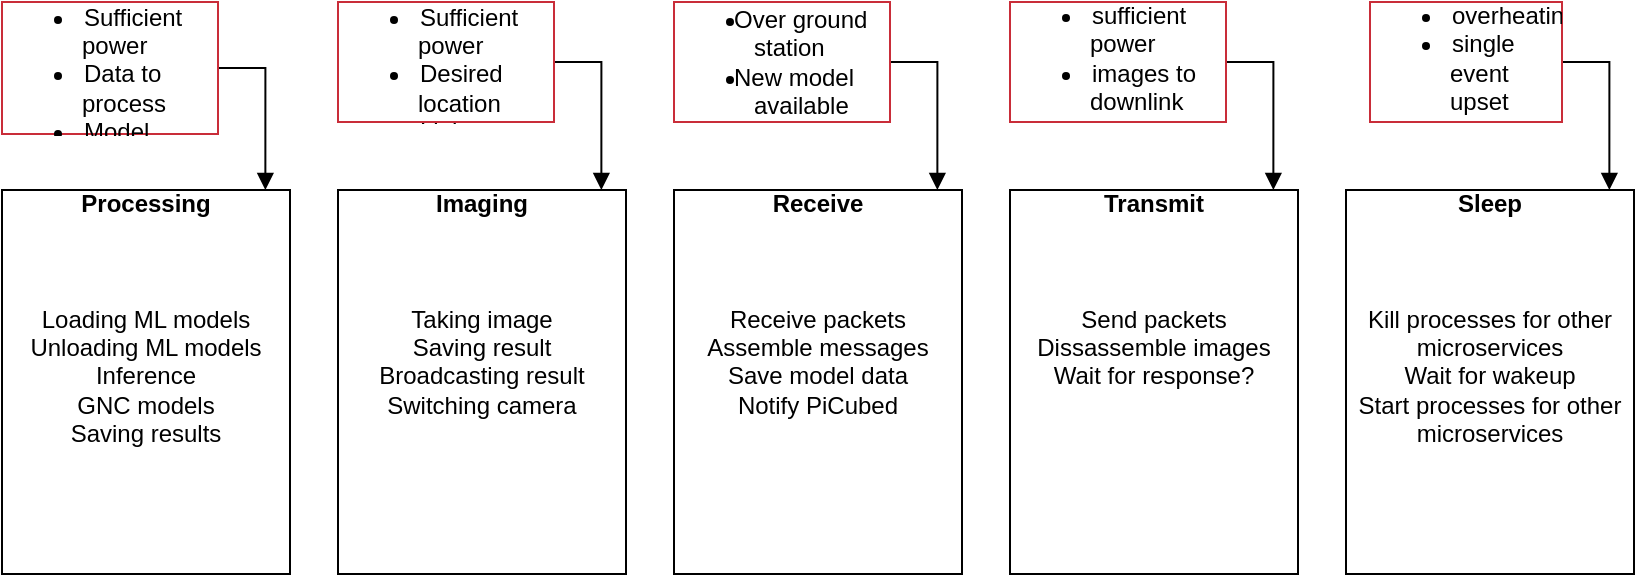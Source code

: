 <mxfile version="13.6.2" type="device" pages="2"><diagram id="Wf7QOhmrEVXD_Cot7oYE" name="RPi State Diagram"><mxGraphModel dx="5530" dy="5015" grid="1" gridSize="10" guides="1" tooltips="1" connect="1" arrows="1" fold="1" page="1" pageScale="1" pageWidth="1100" pageHeight="850" math="0" shadow="0"><root><mxCell id="_pkLKjGQN0xkNWyDFfTn-0"/><mxCell id="_pkLKjGQN0xkNWyDFfTn-1" parent="_pkLKjGQN0xkNWyDFfTn-0"/><UserObject label="&lt;span style=&quot;color:#000000;font-weight: bold;text-align: center;&quot;&gt;Sleep&#10;&#10;&#10;&#10;&lt;/span&gt;&lt;span style=&quot;color:#000000;text-align: center;&quot;&gt;Kill processes for other microservices&#10;Wait for wakeup&#10;Start processes for other microservices&lt;/span&gt;" lucidchartObjectId="h2PbNwmGHLJW" id="_pkLKjGQN0xkNWyDFfTn-2"><mxCell style="html=1;whiteSpace=wrap;;overflow=width;html=1;spacing=3;verticalAlign=top;strokeOpacity=100;fillOpacity=0;fillColor=#ffffff;" vertex="1" zOrder="97" parent="_pkLKjGQN0xkNWyDFfTn-1"><mxGeometry x="822" y="374" width="144" height="192" as="geometry"/></mxCell></UserObject><UserObject label="&lt;span style=&quot;color:#000000;font-weight: bold;text-align: center;&quot;&gt;Processing&#10;&#10;&#10;&#10;&lt;/span&gt;&lt;span style=&quot;color:#000000;text-align: center;&quot;&gt;Loading ML models&#10;Unloading ML models&#10;Inference&#10;GNC models&#10;Saving results&lt;/span&gt;" lucidchartObjectId="43PbNVOoBSbI" id="_pkLKjGQN0xkNWyDFfTn-3"><mxCell style="html=1;whiteSpace=wrap;;overflow=width;html=1;spacing=3;verticalAlign=top;strokeOpacity=100;fillOpacity=0;fillColor=#ffffff;" vertex="1" zOrder="98" parent="_pkLKjGQN0xkNWyDFfTn-1"><mxGeometry x="150" y="374" width="144" height="192" as="geometry"/></mxCell></UserObject><UserObject label="&lt;span style=&quot;color:#000000;font-weight: bold;text-align: center;&quot;&gt;Transmit&#10;&#10;&#10;&#10;&lt;/span&gt;&lt;span style=&quot;color:#000000;text-align: center;&quot;&gt;Send packets&#10;Dissassemble images&#10;Wait for response?&lt;/span&gt;" lucidchartObjectId="C3PbKFeTWo-J" id="_pkLKjGQN0xkNWyDFfTn-4"><mxCell style="html=1;whiteSpace=wrap;;overflow=width;html=1;spacing=3;verticalAlign=top;strokeOpacity=100;fillOpacity=0;fillColor=#ffffff;" vertex="1" zOrder="99" parent="_pkLKjGQN0xkNWyDFfTn-1"><mxGeometry x="654" y="374" width="144" height="192" as="geometry"/></mxCell></UserObject><UserObject label="&lt;span style=&quot;color:#000000;font-weight: bold;text-align: center;&quot;&gt;Imaging&#10;&#10;&#10;&#10;&lt;/span&gt;&lt;span style=&quot;color:#000000;text-align: center;&quot;&gt;Taking image&#10;Saving result&#10;Broadcasting result&#10;Switching camera&lt;/span&gt;" lucidchartObjectId="f4PbpIRIKzWs" id="_pkLKjGQN0xkNWyDFfTn-5"><mxCell style="html=1;whiteSpace=wrap;;overflow=width;html=1;spacing=3;verticalAlign=top;strokeOpacity=100;fillOpacity=0;fillColor=#ffffff;" vertex="1" zOrder="100" parent="_pkLKjGQN0xkNWyDFfTn-1"><mxGeometry x="318" y="374" width="144" height="192" as="geometry"/></mxCell></UserObject><UserObject label="&lt;span style=&quot;color:#000000;font-weight: bold;text-align: center;&quot;&gt;Receive&#10;&#10;&#10;&#10;&lt;/span&gt;&lt;span style=&quot;color:#000000;text-align: center;&quot;&gt;Receive packets&#10;Assemble messages&#10;Save model data&#10;Notify PiCubed&lt;/span&gt;" lucidchartObjectId="d-Pb1z23cUEw" id="_pkLKjGQN0xkNWyDFfTn-6"><mxCell style="html=1;whiteSpace=wrap;;overflow=width;html=1;spacing=3;verticalAlign=top;strokeOpacity=100;fillOpacity=0;fillColor=#ffffff;" vertex="1" zOrder="103" parent="_pkLKjGQN0xkNWyDFfTn-1"><mxGeometry x="486" y="374" width="144" height="192" as="geometry"/></mxCell></UserObject><UserObject label="" lucidchartObjectId="d_Pboqe-xuYG" id="_pkLKjGQN0xkNWyDFfTn-7"><mxCell style="html=1;jettySize=18;overflow=width;html=1;strokeOpacity=100;rounded=1;arcSize=0;edgeStyle=orthogonalEdgeStyle;startArrow=none;;endArrow=block;endFill=1;;exitX=1.006;exitY=0.5;exitPerimeter=1;entryX=0.917;entryY=-0.003;entryPerimeter=1;" edge="1" parent="_pkLKjGQN0xkNWyDFfTn-1" source="_pkLKjGQN0xkNWyDFfTn-12" target="_pkLKjGQN0xkNWyDFfTn-3"><mxGeometry width="100" height="100" relative="1" as="geometry"><Array as="points"/></mxGeometry></mxCell></UserObject><UserObject label="" lucidchartObjectId="h_Pb86fBclC~" id="_pkLKjGQN0xkNWyDFfTn-8"><mxCell style="html=1;jettySize=18;overflow=width;html=1;strokeOpacity=100;rounded=1;arcSize=0;edgeStyle=orthogonalEdgeStyle;startArrow=none;;endArrow=block;endFill=1;;exitX=1.006;exitY=0.5;exitPerimeter=1;entryX=0.917;entryY=-0.003;entryPerimeter=1;" edge="1" parent="_pkLKjGQN0xkNWyDFfTn-1" source="_pkLKjGQN0xkNWyDFfTn-14" target="_pkLKjGQN0xkNWyDFfTn-5"><mxGeometry width="100" height="100" relative="1" as="geometry"><Array as="points"/></mxGeometry></mxCell></UserObject><UserObject label="" lucidchartObjectId="h_Pb0WZUS9I9" id="_pkLKjGQN0xkNWyDFfTn-9"><mxCell style="html=1;jettySize=18;overflow=width;html=1;strokeOpacity=100;rounded=1;arcSize=0;edgeStyle=orthogonalEdgeStyle;startArrow=none;;endArrow=block;endFill=1;;exitX=1.006;exitY=0.5;exitPerimeter=1;entryX=0.917;entryY=-0.003;entryPerimeter=1;" edge="1" parent="_pkLKjGQN0xkNWyDFfTn-1" source="_pkLKjGQN0xkNWyDFfTn-15" target="_pkLKjGQN0xkNWyDFfTn-6"><mxGeometry width="100" height="100" relative="1" as="geometry"><Array as="points"/></mxGeometry></mxCell></UserObject><UserObject label="" lucidchartObjectId="i_PbTrWrfHu6" id="_pkLKjGQN0xkNWyDFfTn-10"><mxCell style="html=1;jettySize=18;overflow=width;html=1;strokeOpacity=100;rounded=1;arcSize=0;edgeStyle=orthogonalEdgeStyle;startArrow=none;;endArrow=block;endFill=1;;exitX=1.006;exitY=0.5;exitPerimeter=1;entryX=0.917;entryY=-0.003;entryPerimeter=1;" edge="1" parent="_pkLKjGQN0xkNWyDFfTn-1" source="_pkLKjGQN0xkNWyDFfTn-16" target="_pkLKjGQN0xkNWyDFfTn-4"><mxGeometry width="100" height="100" relative="1" as="geometry"><Array as="points"/></mxGeometry></mxCell></UserObject><UserObject label="" lucidchartObjectId="j_PbU3f2_rEH" id="_pkLKjGQN0xkNWyDFfTn-11"><mxCell style="html=1;jettySize=18;overflow=width;html=1;strokeOpacity=100;rounded=1;arcSize=0;edgeStyle=orthogonalEdgeStyle;startArrow=none;;endArrow=block;endFill=1;;exitX=1.006;exitY=0.5;exitPerimeter=1;entryX=0.917;entryY=-0.003;entryPerimeter=1;" edge="1" parent="_pkLKjGQN0xkNWyDFfTn-1" source="_pkLKjGQN0xkNWyDFfTn-13" target="_pkLKjGQN0xkNWyDFfTn-2"><mxGeometry width="100" height="100" relative="1" as="geometry"><Array as="points"/></mxGeometry></mxCell></UserObject><UserObject label="&lt;ul style=&quot;margin: 0px; text-align:left; list-style-type:disc&quot;&gt;&lt;li&gt;&lt;span style=&quot;color:#000000;margin-left: 1px;&quot;&gt;Sufficient power&#10;&lt;/span&gt;&lt;/li&gt;&lt;li&gt;&lt;span style=&quot;color:#000000;margin-left: 1px;&quot;&gt;Data to process&#10;&lt;/span&gt;&lt;/li&gt;&lt;li&gt;&lt;span style=&quot;color:#000000;margin-left: 1px;&quot;&gt;Model available&#10;&lt;/span&gt;&lt;/li&gt;&lt;li&gt;&lt;span style=&quot;color:#000000;margin-left: 1px;&quot;&gt;No overheating&lt;/span&gt;&lt;/li&gt;&lt;/ul&gt;" lucidchartObjectId="p.Pbp2RfVw1M" id="_pkLKjGQN0xkNWyDFfTn-12"><mxCell style="html=1;whiteSpace=wrap;;overflow=width;html=1;spacing=3;verticalAlign=middle;strokeColor=#c92d39;strokeOpacity=100;fillOpacity=0;fillColor=#ffffff;" vertex="1" zOrder="109" parent="_pkLKjGQN0xkNWyDFfTn-1"><mxGeometry x="150" y="280" width="108" height="66" as="geometry"/></mxCell></UserObject><UserObject label="&lt;ul style=&quot;margin: 0px; text-align:left; list-style-type:disc&quot;&gt;&lt;li&gt;&lt;span style=&quot;color:#000000;margin-left: 1px;&quot;&gt;overheating&#10;&lt;/span&gt;&lt;/li&gt;&lt;li&gt;&lt;span style=&quot;color:#000000;margin-left: 1px;&quot;&gt;single event upset&#10;&lt;/span&gt;&lt;/li&gt;&lt;li&gt;&lt;span style=&quot;color:#000000;margin-left: 1px;&quot;&gt;lack of power&lt;/span&gt;&lt;/li&gt;&lt;/ul&gt;" lucidchartObjectId="7_Pbr4If6O5i" id="_pkLKjGQN0xkNWyDFfTn-13"><mxCell style="html=1;whiteSpace=wrap;;overflow=width;html=1;spacing=3;verticalAlign=top;strokeColor=#c92d39;strokeOpacity=100;fillOpacity=0;fillColor=#ffffff;" vertex="1" zOrder="110" parent="_pkLKjGQN0xkNWyDFfTn-1"><mxGeometry x="834" y="280" width="96" height="60" as="geometry"/></mxCell></UserObject><UserObject label="&lt;ul style=&quot;margin: 0px; text-align:left; list-style-type:disc&quot;&gt;&lt;li&gt;&lt;span style=&quot;color:#000000;margin-left: 1px;&quot;&gt;Sufficient power&#10;&lt;/span&gt;&lt;/li&gt;&lt;li&gt;&lt;span style=&quot;color:#000000;margin-left: 1px;&quot;&gt;Desired location&#10;&lt;/span&gt;&lt;/li&gt;&lt;li&gt;&lt;span style=&quot;color:#000000;margin-left: 1px;&quot;&gt;Light&#10;&lt;/span&gt;&lt;/li&gt;&lt;li&gt;&lt;span style=&quot;color:#000000;margin-left: 1px;&quot;&gt;DIsk space&lt;/span&gt;&lt;/li&gt;&lt;/ul&gt;" lucidchartObjectId="V.Pbbr.Fj3nA" id="_pkLKjGQN0xkNWyDFfTn-14"><mxCell style="html=1;whiteSpace=wrap;;overflow=width;html=1;spacing=3;verticalAlign=middle;strokeColor=#c92d39;strokeOpacity=100;fillOpacity=0;fillColor=#ffffff;" vertex="1" zOrder="111" parent="_pkLKjGQN0xkNWyDFfTn-1"><mxGeometry x="318" y="280" width="108" height="60" as="geometry"/></mxCell></UserObject><UserObject label="&lt;ul style=&quot;margin: 0px; text-align:left; list-style-type:disc&quot;&gt;&lt;li&gt;&lt;span style=&quot;color:#000000;margin-left: -10px;&quot;&gt;Over ground station&#10;&lt;/span&gt;&lt;/li&gt;&lt;li&gt;&lt;span style=&quot;color:#000000;margin-left: -10px;&quot;&gt;New model available&lt;/span&gt;&lt;/li&gt;&lt;/ul&gt;" lucidchartObjectId="7.PbtEohigX0" id="_pkLKjGQN0xkNWyDFfTn-15"><mxCell style="html=1;whiteSpace=wrap;;overflow=width;html=1;spacing=3;verticalAlign=middle;strokeColor=#c92d39;strokeOpacity=100;fillOpacity=0;fillColor=#ffffff;" vertex="1" zOrder="112" parent="_pkLKjGQN0xkNWyDFfTn-1"><mxGeometry x="486" y="280" width="108" height="60" as="geometry"/></mxCell></UserObject><UserObject label="&lt;ul style=&quot;margin: 0px; text-align:left; list-style-type:disc&quot;&gt;&lt;li&gt;&lt;span style=&quot;color:#000000;margin-left: 1px;&quot;&gt;sufficient power&#10;&lt;/span&gt;&lt;/li&gt;&lt;li&gt;&lt;span style=&quot;color:#000000;margin-left: 1px;&quot;&gt;images to downlink&#10;&lt;/span&gt;&lt;/li&gt;&lt;li&gt;&lt;span style=&quot;color:#000000;margin-left: 1px;&quot;&gt;no overheating&lt;/span&gt;&lt;/li&gt;&lt;/ul&gt;" lucidchartObjectId="..Pb3q.v~C0e" id="_pkLKjGQN0xkNWyDFfTn-16"><mxCell style="html=1;whiteSpace=wrap;;overflow=width;html=1;spacing=3;verticalAlign=top;strokeColor=#c92d39;strokeOpacity=100;fillOpacity=0;fillColor=#ffffff;" vertex="1" zOrder="113" parent="_pkLKjGQN0xkNWyDFfTn-1"><mxGeometry x="654" y="280" width="108" height="60" as="geometry"/></mxCell></UserObject></root></mxGraphModel></diagram><diagram id="bfl-kpP7ucBOd0_NLaMP" name="PyCubed State Diagram"><mxGraphModel dx="1346" dy="1003" grid="1" gridSize="10" guides="1" tooltips="1" connect="1" arrows="1" fold="1" page="1" pageScale="1" pageWidth="1100" pageHeight="850" math="0" shadow="0"><root><mxCell id="0"/><mxCell id="1" parent="0"/><mxCell id="rarbapaWKc4GGRzB9wxK-1" parent="0"/><UserObject label="De-tumbling" lucidchartObjectId="dhya5eu8bQdt" id="rarbapaWKc4GGRzB9wxK-2"><mxCell style="html=1;whiteSpace=wrap;;whiteSpace=wrap;fontSize=11;fontColor=#000000;fontStyle=1;spacing=3;strokeColor=#b2b2b2;strokeOpacity=100;fillOpacity=100;fillColor=#ffbbb1;" parent="rarbapaWKc4GGRzB9wxK-1" vertex="1" zOrder="12"><mxGeometry x="478" y="209" width="144" height="96" as="geometry"/></mxCell></UserObject><UserObject label="Antenna, Solar Panel Deployment" lucidchartObjectId="qhyarFIRuqMv" id="rarbapaWKc4GGRzB9wxK-3"><mxCell style="html=1;whiteSpace=wrap;;whiteSpace=wrap;fontSize=11;fontColor=#000000;fontStyle=1;spacing=3;strokeColor=#b2b2b2;strokeOpacity=100;fillOpacity=100;fillColor=#f9d2de;" parent="rarbapaWKc4GGRzB9wxK-1" vertex="1" zOrder="13"><mxGeometry x="286" y="209" width="144" height="96" as="geometry"/></mxCell></UserObject><UserObject label="&lt;span style=&quot;color:#000000;font-weight: bold;&quot;&gt;Idle&lt;/span&gt;&lt;span style=&quot;font-size:9px;color:#000000;&quot;&gt;&#10;Determine attitude&#10;Control attitude&#10;Check sensors&#10;Check power&#10;&#10;Send CW Beacon&#10;Send telemetry data&#10;Wait for commands&#10;&#10;&lt;/span&gt;" lucidchartObjectId="OiyaD6iRySr4" id="rarbapaWKc4GGRzB9wxK-4"><mxCell style="html=1;whiteSpace=wrap;;whiteSpace=wrap;overflow=width;spacing=3;strokeColor=#b2b2b2;strokeOpacity=100;fillOpacity=100;fillColor=#b2d6ef;" parent="rarbapaWKc4GGRzB9wxK-1" vertex="1" zOrder="16"><mxGeometry x="94" y="360" width="144" height="131" as="geometry"/></mxCell></UserObject><UserObject label="Low Power" lucidchartObjectId="1iyaKtMDWfaa" id="rarbapaWKc4GGRzB9wxK-5"><mxCell style="html=1;whiteSpace=wrap;;whiteSpace=wrap;fontSize=11;fontColor=#000000;fontStyle=1;spacing=3;strokeColor=#b2b2b2;strokeOpacity=100;fillOpacity=100;fillColor=#c1e4f7;" parent="rarbapaWKc4GGRzB9wxK-1" vertex="1" zOrder="17"><mxGeometry x="286" y="545" width="144" height="96" as="geometry"/></mxCell></UserObject><UserObject label="&lt;span style=&quot;color:#000000;font-weight: bold;&quot;&gt;Payload&#10;&lt;/span&gt;&lt;span style=&quot;font-size:9px;color:#000000;&quot;&gt;Determine attitude&#10;Control attitude&#10;Check sensors&#10;Check power&#10;&#10;Receive RaspPi Messages&#10;Send RaspPi Messages&#10;&#10;Send CW Beacon&#10;Send telemetry data&#10;Wait for commands&#10;&#10;&lt;/span&gt;" lucidchartObjectId="Biyajp4HgSR0" id="rarbapaWKc4GGRzB9wxK-6"><mxCell style="html=1;whiteSpace=wrap;;whiteSpace=wrap;overflow=width;spacing=3;strokeColor=#b2b2b2;strokeOpacity=100;fillOpacity=100;fillColor=#ffdba9;" parent="rarbapaWKc4GGRzB9wxK-1" vertex="1" zOrder="18"><mxGeometry x="586" y="343" width="144" height="165" as="geometry"/></mxCell></UserObject><UserObject label="&lt;span style=&quot;color:#000000;font-weight: bold;&quot;&gt;Active Recharge&#10;&lt;/span&gt;&lt;span style=&quot;font-size:9px;color:#000000;&quot;&gt;Read sensors&#10;Determine attitude&#10;Control attitude&#10;Send beacon&lt;/span&gt;" lucidchartObjectId="SiyaWqtNoQ~K" id="rarbapaWKc4GGRzB9wxK-7"><mxCell style="html=1;whiteSpace=wrap;;whiteSpace=wrap;overflow=width;spacing=3;strokeColor=#b2b2b2;strokeOpacity=100;fillOpacity=100;fillColor=#c7e8ac;" parent="rarbapaWKc4GGRzB9wxK-1" vertex="1" zOrder="20"><mxGeometry x="478" y="545" width="144" height="96" as="geometry"/></mxCell></UserObject><UserObject label="" lucidchartObjectId="rlyaalcnAqiI" id="rarbapaWKc4GGRzB9wxK-8"><mxCell style="html=1;jettySize=18;whiteSpace=wrap;fontSize=11;strokeOpacity=100;rounded=1;arcSize=0;edgeStyle=orthogonalEdgeStyle;startArrow=none;;endArrow=block;endFill=1;;exitX=1.004;exitY=0.658;exitPerimeter=1;entryX=-0.004;entryY=0.658;entryPerimeter=1;" parent="rarbapaWKc4GGRzB9wxK-1" source="rarbapaWKc4GGRzB9wxK-5" target="rarbapaWKc4GGRzB9wxK-7" edge="1"><mxGeometry width="100" height="100" relative="1" as="geometry"><Array as="points"/></mxGeometry></mxCell></UserObject><UserObject label="&lt;ol style=&quot;margin: 0px ; list-style-type: decimal&quot;&gt;&lt;li style=&quot;text-align: left&quot;&gt;&lt;span style=&quot;font-size: 1px ; color: #000000 ; font-weight: bold&quot;&gt;&lt;/span&gt;&lt;span style=&quot;font-size: 4px ; color: #000000 ; font-weight: bold&quot;&gt;&lt;/span&gt;&lt;span style=&quot;font-size: 5px ; color: #000000 ; font-weight: bold&quot;&gt;&lt;/span&gt;&lt;span style=&quot;font-size: 23px ; color: #000000 ; font-weight: bold&quot;&gt;Legend&lt;/span&gt;&lt;/li&gt;&lt;li style=&quot;text-align: left&quot;&gt;&lt;span style=&quot;font-size: 15px ; color: #000000 ; font-weight: bold&quot;&gt;&lt;/span&gt;&lt;span style=&quot;font-size: 15px ; color: #000000&quot;&gt;Extremely Low Battery&lt;/span&gt;&lt;/li&gt;&lt;li style=&quot;text-align: left&quot;&gt;&lt;span style=&quot;font-size: 15px ; color: #000000&quot;&gt;Low Battery&lt;/span&gt;&lt;/li&gt;&lt;li style=&quot;text-align: left&quot;&gt;&lt;span style=&quot;font-size: 15px ; color: #000000&quot;&gt;Excessive rotation&lt;/span&gt;&lt;/li&gt;&lt;li style=&quot;text-align: left&quot;&gt;&lt;span style=&quot;font-size: 15px ; color: #000000&quot;&gt;High recharge potential&lt;/span&gt;&lt;/li&gt;&lt;li style=&quot;text-align: left&quot;&gt;&lt;span style=&quot;font-size: 15px ; color: #000000&quot;&gt;Payload task&lt;/span&gt;&lt;/li&gt;&lt;li style=&quot;text-align: left&quot;&gt;&lt;span style=&quot;font-size: 15px ; color: #000000&quot;&gt;Battery full&lt;/span&gt;&lt;/li&gt;&lt;li style=&quot;text-align: left&quot;&gt;&lt;span style=&quot;font-size: 15px ; color: #000000&quot;&gt;Attitude under control&lt;/span&gt;&lt;/li&gt;&lt;li style=&quot;text-align: left&quot;&gt;&lt;span style=&quot;font-size: 15px ; color: #000000&quot;&gt;Payload success/failure&lt;/span&gt;&lt;/li&gt;&lt;li style=&quot;text-align: left&quot;&gt;&lt;span style=&quot;font-size: 15px ; color: #000000&quot;&gt;Otherwise&lt;/span&gt;&lt;/li&gt;&lt;/ol&gt;" lucidchartObjectId="Qrya1QvqrEyd" id="rarbapaWKc4GGRzB9wxK-9"><mxCell style="html=1;whiteSpace=wrap;;whiteSpace=wrap;overflow=width;spacing=2;verticalAlign=top;strokeColor=#b2b2b2;strokeOpacity=100;fillOpacity=100;fillColor=#99d5ca;" parent="rarbapaWKc4GGRzB9wxK-1" vertex="1" zOrder="25"><mxGeometry x="766" y="305" width="240" height="240" as="geometry"/></mxCell></UserObject><UserObject label="" lucidchartObjectId="cYyaptyLY_h~" id="rarbapaWKc4GGRzB9wxK-10"><mxCell style="html=1;jettySize=18;whiteSpace=wrap;fontSize=11;strokeOpacity=100;rounded=1;arcSize=0;edgeStyle=orthogonalEdgeStyle;startArrow=none;;endArrow=block;endFill=1;;exitX=0.335;exitY=-0.005;exitPerimeter=1;entryX=0.5;entryY=-0.004;entryPerimeter=1;" parent="rarbapaWKc4GGRzB9wxK-1" source="rarbapaWKc4GGRzB9wxK-4" target="rarbapaWKc4GGRzB9wxK-6" edge="1"><mxGeometry width="100" height="100" relative="1" as="geometry"><Array as="points"><mxPoint x="142" y="137"/><mxPoint x="658" y="137"/></Array></mxGeometry></mxCell></UserObject><UserObject label="" lucidchartObjectId="MvyayLRi6Tw." id="rarbapaWKc4GGRzB9wxK-11"><mxCell style="html=1;jettySize=18;whiteSpace=wrap;fontSize=11;strokeOpacity=100;rounded=1;arcSize=0;edgeStyle=orthogonalEdgeStyle;startArrow=none;;endArrow=block;endFill=1;;exitX=0.5;exitY=1.004;exitPerimeter=1;entryX=0.34;entryY=1.005;entryPerimeter=1;" parent="rarbapaWKc4GGRzB9wxK-1" source="rarbapaWKc4GGRzB9wxK-6" target="rarbapaWKc4GGRzB9wxK-4" edge="1"><mxGeometry width="100" height="100" relative="1" as="geometry"><Array as="points"><mxPoint x="658" y="713"/><mxPoint x="143" y="713"/></Array></mxGeometry></mxCell></UserObject><UserObject label="" lucidchartObjectId="ixyal8R-h-Wk" id="rarbapaWKc4GGRzB9wxK-12"><mxCell style="html=1;jettySize=18;whiteSpace=wrap;fontSize=11;strokeOpacity=100;rounded=1;arcSize=0;edgeStyle=orthogonalEdgeStyle;startArrow=none;;endArrow=block;endFill=1;;exitX=0.665;exitY=-0.005;exitPerimeter=1;entryX=0.41;entryY=-0.006;entryPerimeter=1;" parent="rarbapaWKc4GGRzB9wxK-1" source="rarbapaWKc4GGRzB9wxK-4" target="rarbapaWKc4GGRzB9wxK-2" edge="1"><mxGeometry width="100" height="100" relative="1" as="geometry"><Array as="points"><mxPoint x="190" y="185"/><mxPoint x="537" y="185"/></Array></mxGeometry></mxCell></UserObject><UserObject label="" lucidchartObjectId="vxyaYXyHh_jd" id="rarbapaWKc4GGRzB9wxK-13"><mxCell style="html=1;jettySize=18;whiteSpace=wrap;fontSize=11;strokeOpacity=100;rounded=1;arcSize=0;edgeStyle=orthogonalEdgeStyle;startArrow=none;;endArrow=block;endFill=1;;exitX=0.586;exitY=-0.006;exitPerimeter=1;entryX=0.5;entryY=-0.005;entryPerimeter=1;" parent="rarbapaWKc4GGRzB9wxK-1" source="rarbapaWKc4GGRzB9wxK-2" target="rarbapaWKc4GGRzB9wxK-4" edge="1"><mxGeometry width="100" height="100" relative="1" as="geometry"><Array as="points"><mxPoint x="562" y="161"/><mxPoint x="166" y="161"/></Array></mxGeometry></mxCell></UserObject><UserObject label="" lucidchartObjectId="XxyaHqq1UOjZ" id="rarbapaWKc4GGRzB9wxK-14"><mxCell style="html=1;jettySize=18;whiteSpace=wrap;fontSize=11;strokeOpacity=100;rounded=1;arcSize=0;edgeStyle=orthogonalEdgeStyle;startArrow=none;;endArrow=block;endFill=1;;exitX=0.5;exitY=1.006;exitPerimeter=1;entryX=0.5;entryY=-0.006;entryPerimeter=1;" parent="rarbapaWKc4GGRzB9wxK-1" source="rarbapaWKc4GGRzB9wxK-3" target="rarbapaWKc4GGRzB9wxK-5" edge="1"><mxGeometry width="100" height="100" relative="1" as="geometry"><Array as="points"/></mxGeometry></mxCell></UserObject><UserObject label="" lucidchartObjectId=".yya0SU-mpl_" id="rarbapaWKc4GGRzB9wxK-15"><mxCell style="html=1;jettySize=18;whiteSpace=wrap;fontSize=11;strokeOpacity=100;rounded=1;arcSize=0;edgeStyle=orthogonalEdgeStyle;startArrow=none;;endArrow=block;endFill=1;;exitX=1.004;exitY=0.5;exitPerimeter=1;entryX=0.334;entryY=-0.006;entryPerimeter=1;" parent="rarbapaWKc4GGRzB9wxK-1" source="rarbapaWKc4GGRzB9wxK-4" target="rarbapaWKc4GGRzB9wxK-5" edge="1"><mxGeometry width="100" height="100" relative="1" as="geometry"><Array as="points"><mxPoint x="334" y="425"/></Array></mxGeometry></mxCell></UserObject><UserObject label="" lucidchartObjectId="vzya-LGdbfvc" id="rarbapaWKc4GGRzB9wxK-16"><mxCell style="html=1;jettySize=18;whiteSpace=wrap;fontSize=11;strokeOpacity=100;rounded=1;arcSize=0;edgeStyle=orthogonalEdgeStyle;startArrow=none;;endArrow=block;endFill=1;;exitX=0.418;exitY=1.006;exitPerimeter=1;entryX=0.67;entryY=1.005;entryPerimeter=1;" parent="rarbapaWKc4GGRzB9wxK-1" source="rarbapaWKc4GGRzB9wxK-7" target="rarbapaWKc4GGRzB9wxK-4" edge="1"><mxGeometry width="100" height="100" relative="1" as="geometry"><Array as="points"/></mxGeometry></mxCell></UserObject><UserObject label="" lucidchartObjectId="rAyaW.TUWtq9" id="rarbapaWKc4GGRzB9wxK-17"><mxCell style="html=1;jettySize=18;whiteSpace=wrap;fontSize=11;strokeOpacity=100;rounded=1;arcSize=0;edgeStyle=orthogonalEdgeStyle;startArrow=none;;endArrow=block;endFill=1;;exitX=0.5;exitY=1.005;exitPerimeter=1;entryX=0.584;entryY=1.006;entryPerimeter=1;" parent="rarbapaWKc4GGRzB9wxK-1" source="rarbapaWKc4GGRzB9wxK-4" target="rarbapaWKc4GGRzB9wxK-7" edge="1"><mxGeometry width="100" height="100" relative="1" as="geometry"><Array as="points"><mxPoint x="166" y="689"/><mxPoint x="562" y="689"/></Array></mxGeometry></mxCell></UserObject><UserObject label="" lucidchartObjectId="oCyabK83XKLD" id="rarbapaWKc4GGRzB9wxK-18"><mxCell style="html=1;jettySize=18;whiteSpace=wrap;fontSize=11;strokeOpacity=100;rounded=1;arcSize=0;edgeStyle=orthogonalEdgeStyle;startArrow=none;;endArrow=block;endFill=1;;exitX=0.172;exitY=-0.006;exitPerimeter=1;entryX=1.004;entryY=0.667;entryPerimeter=1;" parent="rarbapaWKc4GGRzB9wxK-1" source="rarbapaWKc4GGRzB9wxK-5" target="rarbapaWKc4GGRzB9wxK-4" edge="1"><mxGeometry width="100" height="100" relative="1" as="geometry"><Array as="points"/></mxGeometry></mxCell></UserObject><UserObject label="" lucidchartObjectId="DCyaB7lU9o_Z" id="rarbapaWKc4GGRzB9wxK-19"><mxCell style="html=1;jettySize=18;whiteSpace=wrap;fontSize=11;strokeOpacity=100;rounded=1;arcSize=0;edgeStyle=orthogonalEdgeStyle;startArrow=none;;endArrow=block;endFill=1;;exitX=0.335;exitY=1.006;exitPerimeter=1;entryX=1.004;entryY=0.335;entryPerimeter=1;" parent="rarbapaWKc4GGRzB9wxK-1" source="rarbapaWKc4GGRzB9wxK-3" target="rarbapaWKc4GGRzB9wxK-4" edge="1"><mxGeometry width="100" height="100" relative="1" as="geometry"><Array as="points"/></mxGeometry></mxCell></UserObject><UserObject label="" lucidchartObjectId="kDyaepy1~HRX" id="rarbapaWKc4GGRzB9wxK-20"><mxCell style="html=1;jettySize=18;whiteSpace=wrap;fontSize=11;strokeOpacity=100;rounded=1;arcSize=0;edgeStyle=orthogonalEdgeStyle;startArrow=none;;endArrow=block;endFill=1;;exitX=-0.004;exitY=0.368;exitPerimeter=1;entryX=1.004;entryY=0.368;entryPerimeter=1;" parent="rarbapaWKc4GGRzB9wxK-1" source="rarbapaWKc4GGRzB9wxK-7" target="rarbapaWKc4GGRzB9wxK-5" edge="1"><mxGeometry width="100" height="100" relative="1" as="geometry"><Array as="points"/></mxGeometry></mxCell></UserObject><UserObject label="" lucidchartObjectId="KDyaPwq~PArl" id="rarbapaWKc4GGRzB9wxK-21"><mxCell style="html=1;jettySize=18;whiteSpace=wrap;fontSize=11;strokeOpacity=100;rounded=1;arcSize=0;edgeStyle=orthogonalEdgeStyle;startArrow=none;;endArrow=block;endFill=1;;exitX=0.5;exitY=1.006;exitPerimeter=1;entryX=0.662;entryY=-0.006;entryPerimeter=1;" parent="rarbapaWKc4GGRzB9wxK-1" source="rarbapaWKc4GGRzB9wxK-2" target="rarbapaWKc4GGRzB9wxK-5" edge="1"><mxGeometry width="100" height="100" relative="1" as="geometry"><Array as="points"/></mxGeometry></mxCell></UserObject><UserObject label="" lucidchartObjectId="IEyaD2KDzYdQ" id="rarbapaWKc4GGRzB9wxK-22"><mxCell style="html=1;jettySize=18;whiteSpace=wrap;fontSize=11;strokeOpacity=100;rounded=1;arcSize=0;edgeStyle=orthogonalEdgeStyle;startArrow=none;;endArrow=block;endFill=1;;exitX=-0.004;exitY=0.751;exitPerimeter=1;entryX=0.84;entryY=-0.006;entryPerimeter=1;" parent="rarbapaWKc4GGRzB9wxK-1" source="rarbapaWKc4GGRzB9wxK-6" target="rarbapaWKc4GGRzB9wxK-5" edge="1"><mxGeometry width="100" height="100" relative="1" as="geometry"><Array as="points"/></mxGeometry></mxCell></UserObject><UserObject label="" lucidchartObjectId="S_yaAqcMPLhh" id="rarbapaWKc4GGRzB9wxK-23"><mxCell style="html=1;jettySize=18;whiteSpace=wrap;fontSize=11;strokeOpacity=100;rounded=1;arcSize=0;edgeStyle=orthogonalEdgeStyle;startArrow=none;;endArrow=block;endFill=1;;exitX=0.67;exitY=1.006;exitPerimeter=1;entryX=0.5;entryY=-0.006;entryPerimeter=1;" parent="rarbapaWKc4GGRzB9wxK-1" source="rarbapaWKc4GGRzB9wxK-3" target="rarbapaWKc4GGRzB9wxK-7" edge="1"><mxGeometry width="100" height="100" relative="1" as="geometry"><Array as="points"><mxPoint x="383" y="401"/><mxPoint x="466" y="401"/><mxPoint x="466" y="473"/><mxPoint x="550" y="473"/></Array></mxGeometry></mxCell></UserObject><mxCell id="rarbapaWKc4GGRzB9wxK-24" value="Numbers" parent="0"/><mxCell id="rarbapaWKc4GGRzB9wxK-25" value="" style="group;dropTarget=0;" parent="rarbapaWKc4GGRzB9wxK-24" vertex="1"><mxGeometry x="130" y="317" width="24" height="24" as="geometry"/></mxCell><UserObject label="5" lucidchartObjectId="GYyanqK5ow~j" id="rarbapaWKc4GGRzB9wxK-26"><mxCell style="html=1;whiteSpace=wrap;ellipse;whiteSpace=wrap;fontSize=11;fontColor=#000000;spacing=3;strokeOpacity=100;" parent="rarbapaWKc4GGRzB9wxK-25" vertex="1" zOrder="47"><mxGeometry width="24" height="24" as="geometry"/></mxCell></UserObject><mxCell id="rarbapaWKc4GGRzB9wxK-27" value="Numbers (Copy)" parent="0"/><mxCell id="rarbapaWKc4GGRzB9wxK-28" value="" style="group;dropTarget=0;" parent="rarbapaWKc4GGRzB9wxK-27" vertex="1"><mxGeometry x="154" y="509" width="24" height="24" as="geometry"/></mxCell><UserObject label="4" lucidchartObjectId="cZyaLqDEcMd1" id="rarbapaWKc4GGRzB9wxK-29"><mxCell style="html=1;whiteSpace=wrap;ellipse;whiteSpace=wrap;fontSize=11;fontColor=#000000;spacing=3;strokeOpacity=100;" parent="rarbapaWKc4GGRzB9wxK-28" vertex="1" zOrder="51"><mxGeometry width="24" height="24" as="geometry"/></mxCell></UserObject><mxCell id="rarbapaWKc4GGRzB9wxK-30" value="Numbers (Copy)" parent="0"/><mxCell id="rarbapaWKc4GGRzB9wxK-31" value="" style="group;dropTarget=0;" parent="rarbapaWKc4GGRzB9wxK-30" vertex="1"><mxGeometry x="178" y="317" width="216" height="216" as="geometry"/></mxCell><UserObject label="3" lucidchartObjectId="pZyal5m~D~a4" id="rarbapaWKc4GGRzB9wxK-32"><mxCell style="html=1;whiteSpace=wrap;ellipse;whiteSpace=wrap;fontSize=11;fontColor=#000000;spacing=3;strokeOpacity=100;" parent="rarbapaWKc4GGRzB9wxK-31" vertex="1" zOrder="59"><mxGeometry width="24" height="24" as="geometry"/></mxCell></UserObject><UserObject label="3" lucidchartObjectId="g.yajejEj.7i" id="rarbapaWKc4GGRzB9wxK-33"><mxCell style="html=1;whiteSpace=wrap;ellipse;whiteSpace=wrap;fontSize=11;fontColor=#000000;spacing=3;strokeOpacity=100;" parent="rarbapaWKc4GGRzB9wxK-31" vertex="1" zOrder="100"><mxGeometry x="120" y="192" width="24" height="24" as="geometry"/></mxCell></UserObject><UserObject label="4" lucidchartObjectId="I.ya~pUMhnWq" id="rarbapaWKc4GGRzB9wxK-34"><mxCell style="html=1;whiteSpace=wrap;ellipse;whiteSpace=wrap;fontSize=11;fontColor=#000000;spacing=3;strokeOpacity=100;" parent="rarbapaWKc4GGRzB9wxK-31" vertex="1" zOrder="102"><mxGeometry x="192" y="24" width="24" height="24" as="geometry"/></mxCell></UserObject><UserObject label="9" lucidchartObjectId="n~yawb0UMVgo" id="rarbapaWKc4GGRzB9wxK-35"><mxCell style="html=1;whiteSpace=wrap;ellipse;whiteSpace=wrap;fontSize=11;fontColor=#000000;spacing=3;strokeOpacity=100;" parent="rarbapaWKc4GGRzB9wxK-31" vertex="1" zOrder="103"><mxGeometry x="144" y="24" width="24" height="24" as="geometry"/></mxCell></UserObject><mxCell id="rarbapaWKc4GGRzB9wxK-36" value="Numbers (Copy) (Copy)" parent="0"/><mxCell id="rarbapaWKc4GGRzB9wxK-37" value="" style="group;dropTarget=0;" parent="rarbapaWKc4GGRzB9wxK-36" vertex="1"><mxGeometry x="346" y="317" width="24" height="24" as="geometry"/></mxCell><UserObject label="2" lucidchartObjectId="WZyaWodK4liG" id="rarbapaWKc4GGRzB9wxK-38"><mxCell style="html=1;whiteSpace=wrap;ellipse;whiteSpace=wrap;fontSize=11;fontColor=#000000;spacing=3;strokeOpacity=100;" parent="rarbapaWKc4GGRzB9wxK-37" vertex="1" zOrder="63"><mxGeometry width="24" height="24" as="geometry"/></mxCell></UserObject><mxCell id="rarbapaWKc4GGRzB9wxK-39" value="Numbers (Copy)" parent="0"/><mxCell id="rarbapaWKc4GGRzB9wxK-40" value="" style="group;dropTarget=0;" parent="rarbapaWKc4GGRzB9wxK-39" vertex="1"><mxGeometry x="250" y="413" width="24" height="24" as="geometry"/></mxCell><UserObject label="2" lucidchartObjectId="uZya9uqvckc6" id="rarbapaWKc4GGRzB9wxK-41"><mxCell style="html=1;whiteSpace=wrap;ellipse;whiteSpace=wrap;fontSize=11;fontColor=#000000;spacing=3;strokeOpacity=100;" parent="rarbapaWKc4GGRzB9wxK-40" vertex="1" zOrder="67"><mxGeometry width="24" height="24" as="geometry"/></mxCell></UserObject><mxCell id="rarbapaWKc4GGRzB9wxK-42" value="Numbers (Copy) (Copy)" parent="0"/><mxCell id="rarbapaWKc4GGRzB9wxK-43" value="" style="group;dropTarget=0;" parent="rarbapaWKc4GGRzB9wxK-42" vertex="1"><mxGeometry x="538" y="317" width="24" height="24" as="geometry"/></mxCell><UserObject label="2" lucidchartObjectId="6Zya~ZLQJ5D_" id="rarbapaWKc4GGRzB9wxK-44"><mxCell style="html=1;whiteSpace=wrap;ellipse;whiteSpace=wrap;fontSize=11;fontColor=#000000;spacing=3;strokeOpacity=100;" parent="rarbapaWKc4GGRzB9wxK-43" vertex="1" zOrder="71"><mxGeometry width="24" height="24" as="geometry"/></mxCell></UserObject><mxCell id="rarbapaWKc4GGRzB9wxK-45" value="Numbers (Copy)" parent="0"/><mxCell id="rarbapaWKc4GGRzB9wxK-46" value="" style="group;dropTarget=0;" parent="rarbapaWKc4GGRzB9wxK-45" vertex="1"><mxGeometry x="550" y="449" width="24" height="24" as="geometry"/></mxCell><UserObject label="2" lucidchartObjectId="PZyaX13CsxwP" id="rarbapaWKc4GGRzB9wxK-47"><mxCell style="html=1;whiteSpace=wrap;ellipse;whiteSpace=wrap;fontSize=11;fontColor=#000000;spacing=3;strokeOpacity=100;" parent="rarbapaWKc4GGRzB9wxK-46" vertex="1" zOrder="79"><mxGeometry width="24" height="24" as="geometry"/></mxCell></UserObject><mxCell id="rarbapaWKc4GGRzB9wxK-48" value="Numbers (Copy)" parent="0"/><mxCell id="rarbapaWKc4GGRzB9wxK-49" value="" style="group;dropTarget=0;" parent="rarbapaWKc4GGRzB9wxK-48" vertex="1"><mxGeometry x="646" y="485" width="24" height="24" as="geometry"/></mxCell><UserObject label="8" lucidchartObjectId="VZyaL2-7M_JF" id="rarbapaWKc4GGRzB9wxK-50"><mxCell style="html=1;whiteSpace=wrap;ellipse;whiteSpace=wrap;fontSize=11;fontColor=#000000;spacing=3;strokeOpacity=100;" parent="rarbapaWKc4GGRzB9wxK-49" vertex="1" zOrder="83"><mxGeometry width="24" height="24" as="geometry"/></mxCell></UserObject><mxCell id="rarbapaWKc4GGRzB9wxK-51" value="Numbers (Copy)" parent="0"/><mxCell id="rarbapaWKc4GGRzB9wxK-52" value="" style="group;dropTarget=0;" parent="rarbapaWKc4GGRzB9wxK-51" vertex="1"><mxGeometry x="550" y="173" width="24" height="24" as="geometry"/></mxCell><UserObject label="7" lucidchartObjectId="4ZyatCaqaMBo" id="rarbapaWKc4GGRzB9wxK-53"><mxCell style="html=1;whiteSpace=wrap;ellipse;whiteSpace=wrap;fontSize=11;fontColor=#000000;spacing=3;strokeOpacity=100;" parent="rarbapaWKc4GGRzB9wxK-52" vertex="1" zOrder="87"><mxGeometry width="24" height="24" as="geometry"/></mxCell></UserObject><mxCell id="rarbapaWKc4GGRzB9wxK-54" value="Numbers (Copy) (Copy)" parent="0"/><mxCell id="rarbapaWKc4GGRzB9wxK-55" value="" style="group;dropTarget=0;" parent="rarbapaWKc4GGRzB9wxK-54" vertex="1"><mxGeometry x="502" y="653" width="24" height="24" as="geometry"/></mxCell><UserObject label="6" lucidchartObjectId="T2yadwhB37V5" id="rarbapaWKc4GGRzB9wxK-56"><mxCell style="html=1;whiteSpace=wrap;ellipse;whiteSpace=wrap;fontSize=11;fontColor=#000000;spacing=3;strokeOpacity=100;" parent="rarbapaWKc4GGRzB9wxK-55" vertex="1" zOrder="95"><mxGeometry width="24" height="24" as="geometry"/></mxCell></UserObject><mxCell id="rarbapaWKc4GGRzB9wxK-57" value="Numbers (Copy) (Copy)" parent="0"/><mxCell id="rarbapaWKc4GGRzB9wxK-58" value="" style="group;dropTarget=0;" parent="rarbapaWKc4GGRzB9wxK-57" vertex="1"><mxGeometry x="442" y="569" width="24" height="24" as="geometry"/></mxCell><UserObject label="1" lucidchartObjectId="Y2yasi.Ejs6k" id="rarbapaWKc4GGRzB9wxK-59"><mxCell style="html=1;whiteSpace=wrap;ellipse;whiteSpace=wrap;fontSize=11;fontColor=#000000;spacing=3;strokeOpacity=100;" parent="rarbapaWKc4GGRzB9wxK-58" vertex="1" zOrder="99"><mxGeometry width="24" height="24" as="geometry"/></mxCell></UserObject><mxCell id="rarbapaWKc4GGRzB9wxK-60" value="Numbers (Copy) (Copy) (Copy)" parent="0"/><mxCell id="rarbapaWKc4GGRzB9wxK-61" value="" style="group;dropTarget=0;" parent="rarbapaWKc4GGRzB9wxK-60" vertex="1"><mxGeometry x="442" y="593" width="24" height="24" as="geometry"/></mxCell><UserObject label="4" lucidchartObjectId="Zpzanp1sTKGb" id="rarbapaWKc4GGRzB9wxK-62"><mxCell style="html=1;whiteSpace=wrap;ellipse;whiteSpace=wrap;fontSize=11;fontColor=#000000;spacing=3;strokeOpacity=100;" parent="rarbapaWKc4GGRzB9wxK-61" vertex="1" zOrder="107"><mxGeometry width="24" height="24" as="geometry"/></mxCell></UserObject></root></mxGraphModel></diagram></mxfile>